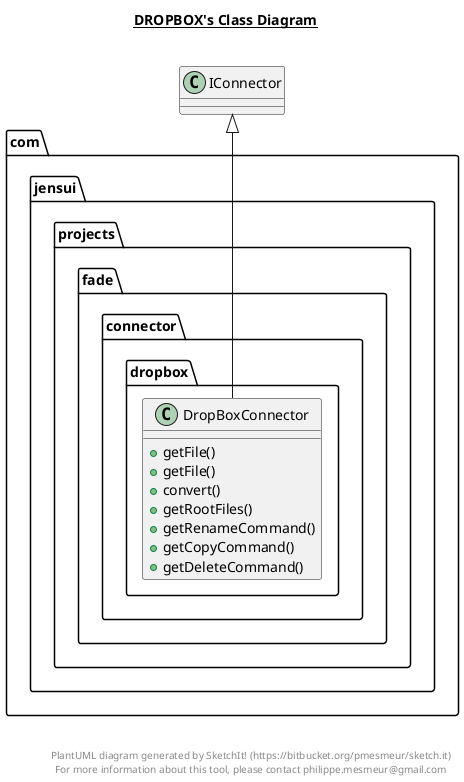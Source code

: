 @startuml

title __DROPBOX's Class Diagram__\n

  package com.jensui.projects.fade {
    package com.jensui.projects.fade.connector.dropbox {
      class DropBoxConnector {
          + getFile()
          + getFile()
          + convert()
          + getRootFiles()
          + getRenameCommand()
          + getCopyCommand()
          + getDeleteCommand()
      }
    }
  }
  

  DropBoxConnector -up-|> IConnector


right footer


PlantUML diagram generated by SketchIt! (https://bitbucket.org/pmesmeur/sketch.it)
For more information about this tool, please contact philippe.mesmeur@gmail.com
endfooter

@enduml
